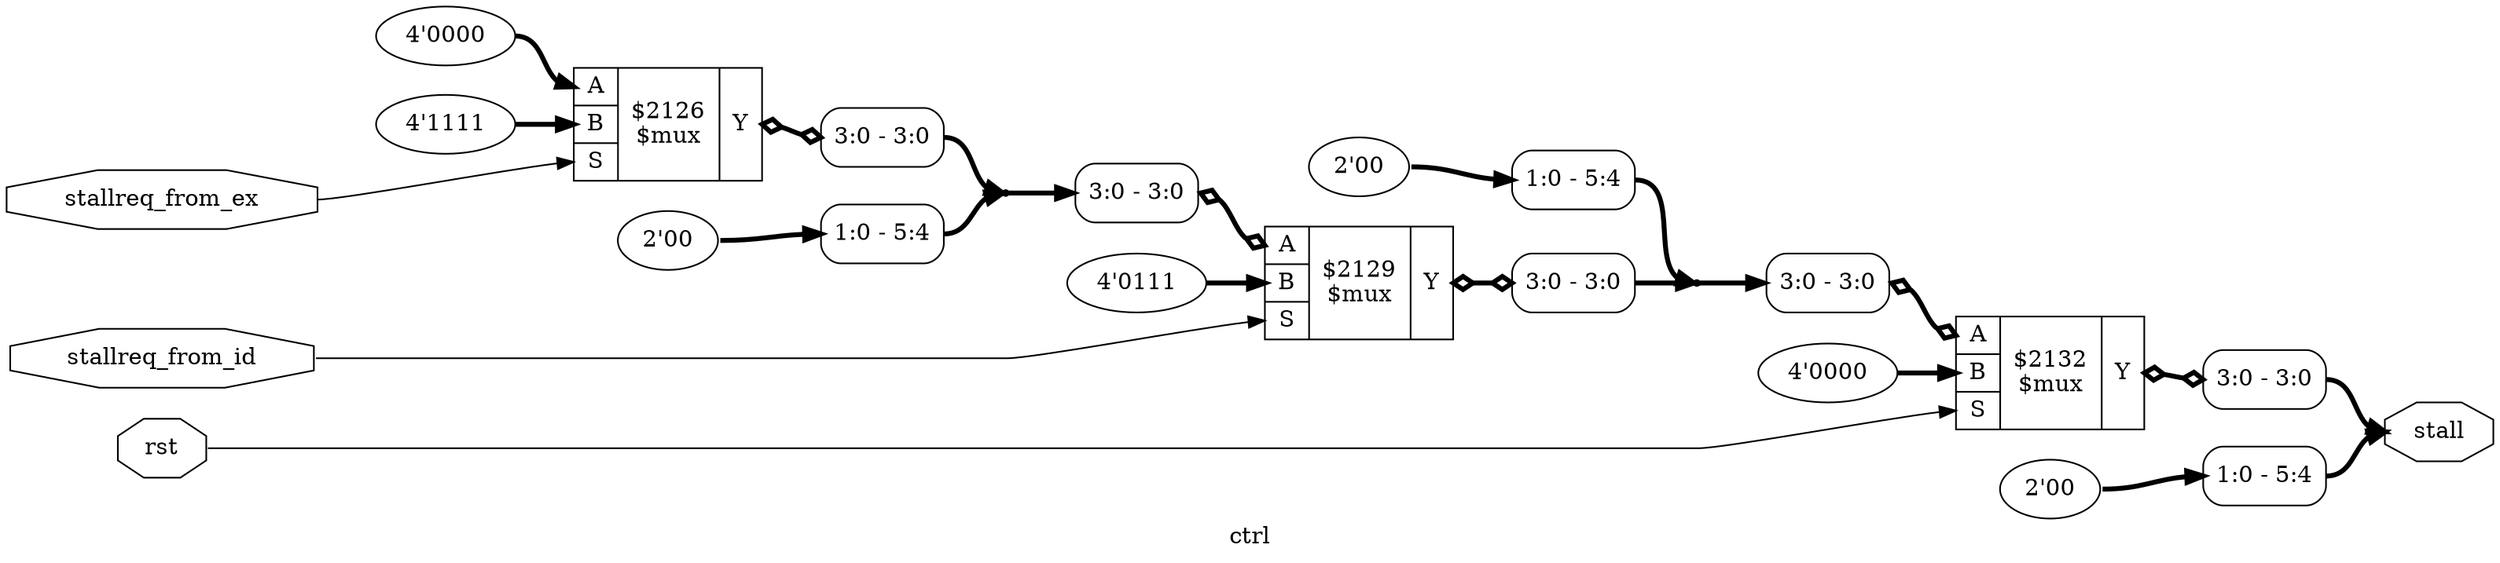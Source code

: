digraph "ctrl" {
label="ctrl";
rankdir="LR";
remincross=true;
n3 [ shape=octagon, label="rst", color="black", fontcolor="black" ];
n4 [ shape=octagon, label="stall", color="black", fontcolor="black" ];
n5 [ shape=octagon, label="stallreq_from_ex", color="black", fontcolor="black" ];
n6 [ shape=octagon, label="stallreq_from_id", color="black", fontcolor="black" ];
{ rank="source"; n3; n5; n6;}
{ rank="sink"; n4;}
v0 [ label="4'0000" ];
v1 [ label="4'1111" ];
c11 [ shape=record, label="{{<p7> A|<p8> B|<p9> S}|$2126\n$mux|{<p10> Y}}" ];
x2 [ shape=record, style=rounded, label="<s0> 3:0 - 3:0 " ];
c11:p10:e -> x2:w [arrowhead=odiamond, arrowtail=odiamond, dir=both, color="black", style="setlinewidth(3)", label=""];
v4 [ label="4'0111" ];
c12 [ shape=record, label="{{<p7> A|<p8> B|<p9> S}|$2129\n$mux|{<p10> Y}}" ];
x3 [ shape=record, style=rounded, label="<s0> 3:0 - 3:0 " ];
x3:e -> c12:p7:w [arrowhead=odiamond, arrowtail=odiamond, dir=both, color="black", style="setlinewidth(3)", label=""];
x5 [ shape=record, style=rounded, label="<s0> 3:0 - 3:0 " ];
c12:p10:e -> x5:w [arrowhead=odiamond, arrowtail=odiamond, dir=both, color="black", style="setlinewidth(3)", label=""];
v7 [ label="4'0000" ];
c13 [ shape=record, label="{{<p7> A|<p8> B|<p9> S}|$2132\n$mux|{<p10> Y}}" ];
x6 [ shape=record, style=rounded, label="<s0> 3:0 - 3:0 " ];
x6:e -> c13:p7:w [arrowhead=odiamond, arrowtail=odiamond, dir=both, color="black", style="setlinewidth(3)", label=""];
x8 [ shape=record, style=rounded, label="<s0> 3:0 - 3:0 " ];
c13:p10:e -> x8:w [arrowhead=odiamond, arrowtail=odiamond, dir=both, color="black", style="setlinewidth(3)", label=""];
v9 [ label="2'00" ];
x10 [ shape=record, style=rounded, label="<s0> 1:0 - 5:4 " ];
v11 [ label="2'00" ];
x12 [ shape=record, style=rounded, label="<s0> 1:0 - 5:4 " ];
v13 [ label="2'00" ];
x14 [ shape=record, style=rounded, label="<s0> 1:0 - 5:4 " ];
n1 [ shape=point ];
x10:s0:e -> n1:w [color="black", style="setlinewidth(3)", label=""];
x2:s0:e -> n1:w [color="black", style="setlinewidth(3)", label=""];
n1:e -> x3:s0:w [color="black", style="setlinewidth(3)", label=""];
n2 [ shape=point ];
x12:s0:e -> n2:w [color="black", style="setlinewidth(3)", label=""];
x5:s0:e -> n2:w [color="black", style="setlinewidth(3)", label=""];
n2:e -> x6:s0:w [color="black", style="setlinewidth(3)", label=""];
n3:e -> c13:p9:w [color="black", label=""];
x14:s0:e -> n4:w [color="black", style="setlinewidth(3)", label=""];
x8:s0:e -> n4:w [color="black", style="setlinewidth(3)", label=""];
n5:e -> c11:p9:w [color="black", label=""];
n6:e -> c12:p9:w [color="black", label=""];
v0:e -> c11:p7:w [color="black", style="setlinewidth(3)", label=""];
v1:e -> c11:p8:w [color="black", style="setlinewidth(3)", label=""];
v11:e -> x12:w [color="black", style="setlinewidth(3)", label=""];
v13:e -> x14:w [color="black", style="setlinewidth(3)", label=""];
v4:e -> c12:p8:w [color="black", style="setlinewidth(3)", label=""];
v7:e -> c13:p8:w [color="black", style="setlinewidth(3)", label=""];
v9:e -> x10:w [color="black", style="setlinewidth(3)", label=""];
}